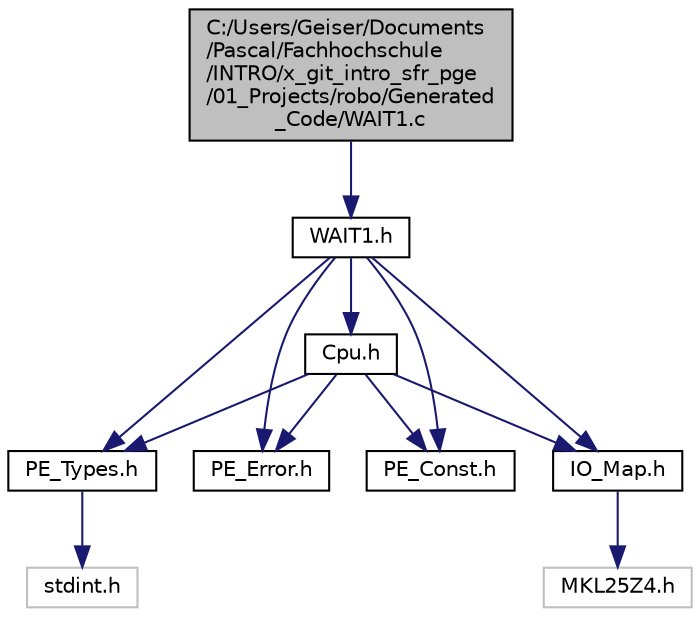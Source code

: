 digraph "C:/Users/Geiser/Documents/Pascal/Fachhochschule/INTRO/x_git_intro_sfr_pge/01_Projects/robo/Generated_Code/WAIT1.c"
{
  edge [fontname="Helvetica",fontsize="10",labelfontname="Helvetica",labelfontsize="10"];
  node [fontname="Helvetica",fontsize="10",shape=record];
  Node1 [label="C:/Users/Geiser/Documents\l/Pascal/Fachhochschule\l/INTRO/x_git_intro_sfr_pge\l/01_Projects/robo/Generated\l_Code/WAIT1.c",height=0.2,width=0.4,color="black", fillcolor="grey75", style="filled", fontcolor="black"];
  Node1 -> Node2 [color="midnightblue",fontsize="10",style="solid",fontname="Helvetica"];
  Node2 [label="WAIT1.h",height=0.2,width=0.4,color="black", fillcolor="white", style="filled",URL="$_w_a_i_t1_8h.html",tooltip="Implements busy waiting routines. "];
  Node2 -> Node3 [color="midnightblue",fontsize="10",style="solid",fontname="Helvetica"];
  Node3 [label="PE_Types.h",height=0.2,width=0.4,color="black", fillcolor="white", style="filled",URL="$_p_e___types_8h.html",tooltip="PE_Types.h - contains definitions of basic types, register access macros and hardware specific macros..."];
  Node3 -> Node4 [color="midnightblue",fontsize="10",style="solid",fontname="Helvetica"];
  Node4 [label="stdint.h",height=0.2,width=0.4,color="grey75", fillcolor="white", style="filled"];
  Node2 -> Node5 [color="midnightblue",fontsize="10",style="solid",fontname="Helvetica"];
  Node5 [label="PE_Error.h",height=0.2,width=0.4,color="black", fillcolor="white", style="filled",URL="$_p_e___error_8h.html",tooltip="This component \"PE_Error\" contains internal definitions of the error constants. "];
  Node2 -> Node6 [color="midnightblue",fontsize="10",style="solid",fontname="Helvetica"];
  Node6 [label="PE_Const.h",height=0.2,width=0.4,color="black", fillcolor="white", style="filled",URL="$_p_e___const_8h.html",tooltip="This component \"PE_Const\" contains internal definitions of the constants. "];
  Node2 -> Node7 [color="midnightblue",fontsize="10",style="solid",fontname="Helvetica"];
  Node7 [label="IO_Map.h",height=0.2,width=0.4,color="black", fillcolor="white", style="filled",URL="$_i_o___map_8h.html",tooltip="IO_Map.h - implements an IO device&#39;s mapping. This module contains symbol definitions of all peripher..."];
  Node7 -> Node8 [color="midnightblue",fontsize="10",style="solid",fontname="Helvetica"];
  Node8 [label="MKL25Z4.h",height=0.2,width=0.4,color="grey75", fillcolor="white", style="filled"];
  Node2 -> Node9 [color="midnightblue",fontsize="10",style="solid",fontname="Helvetica"];
  Node9 [label="Cpu.h",height=0.2,width=0.4,color="black", fillcolor="white", style="filled",URL="$_cpu_8h.html"];
  Node9 -> Node3 [color="midnightblue",fontsize="10",style="solid",fontname="Helvetica"];
  Node9 -> Node5 [color="midnightblue",fontsize="10",style="solid",fontname="Helvetica"];
  Node9 -> Node6 [color="midnightblue",fontsize="10",style="solid",fontname="Helvetica"];
  Node9 -> Node7 [color="midnightblue",fontsize="10",style="solid",fontname="Helvetica"];
}
